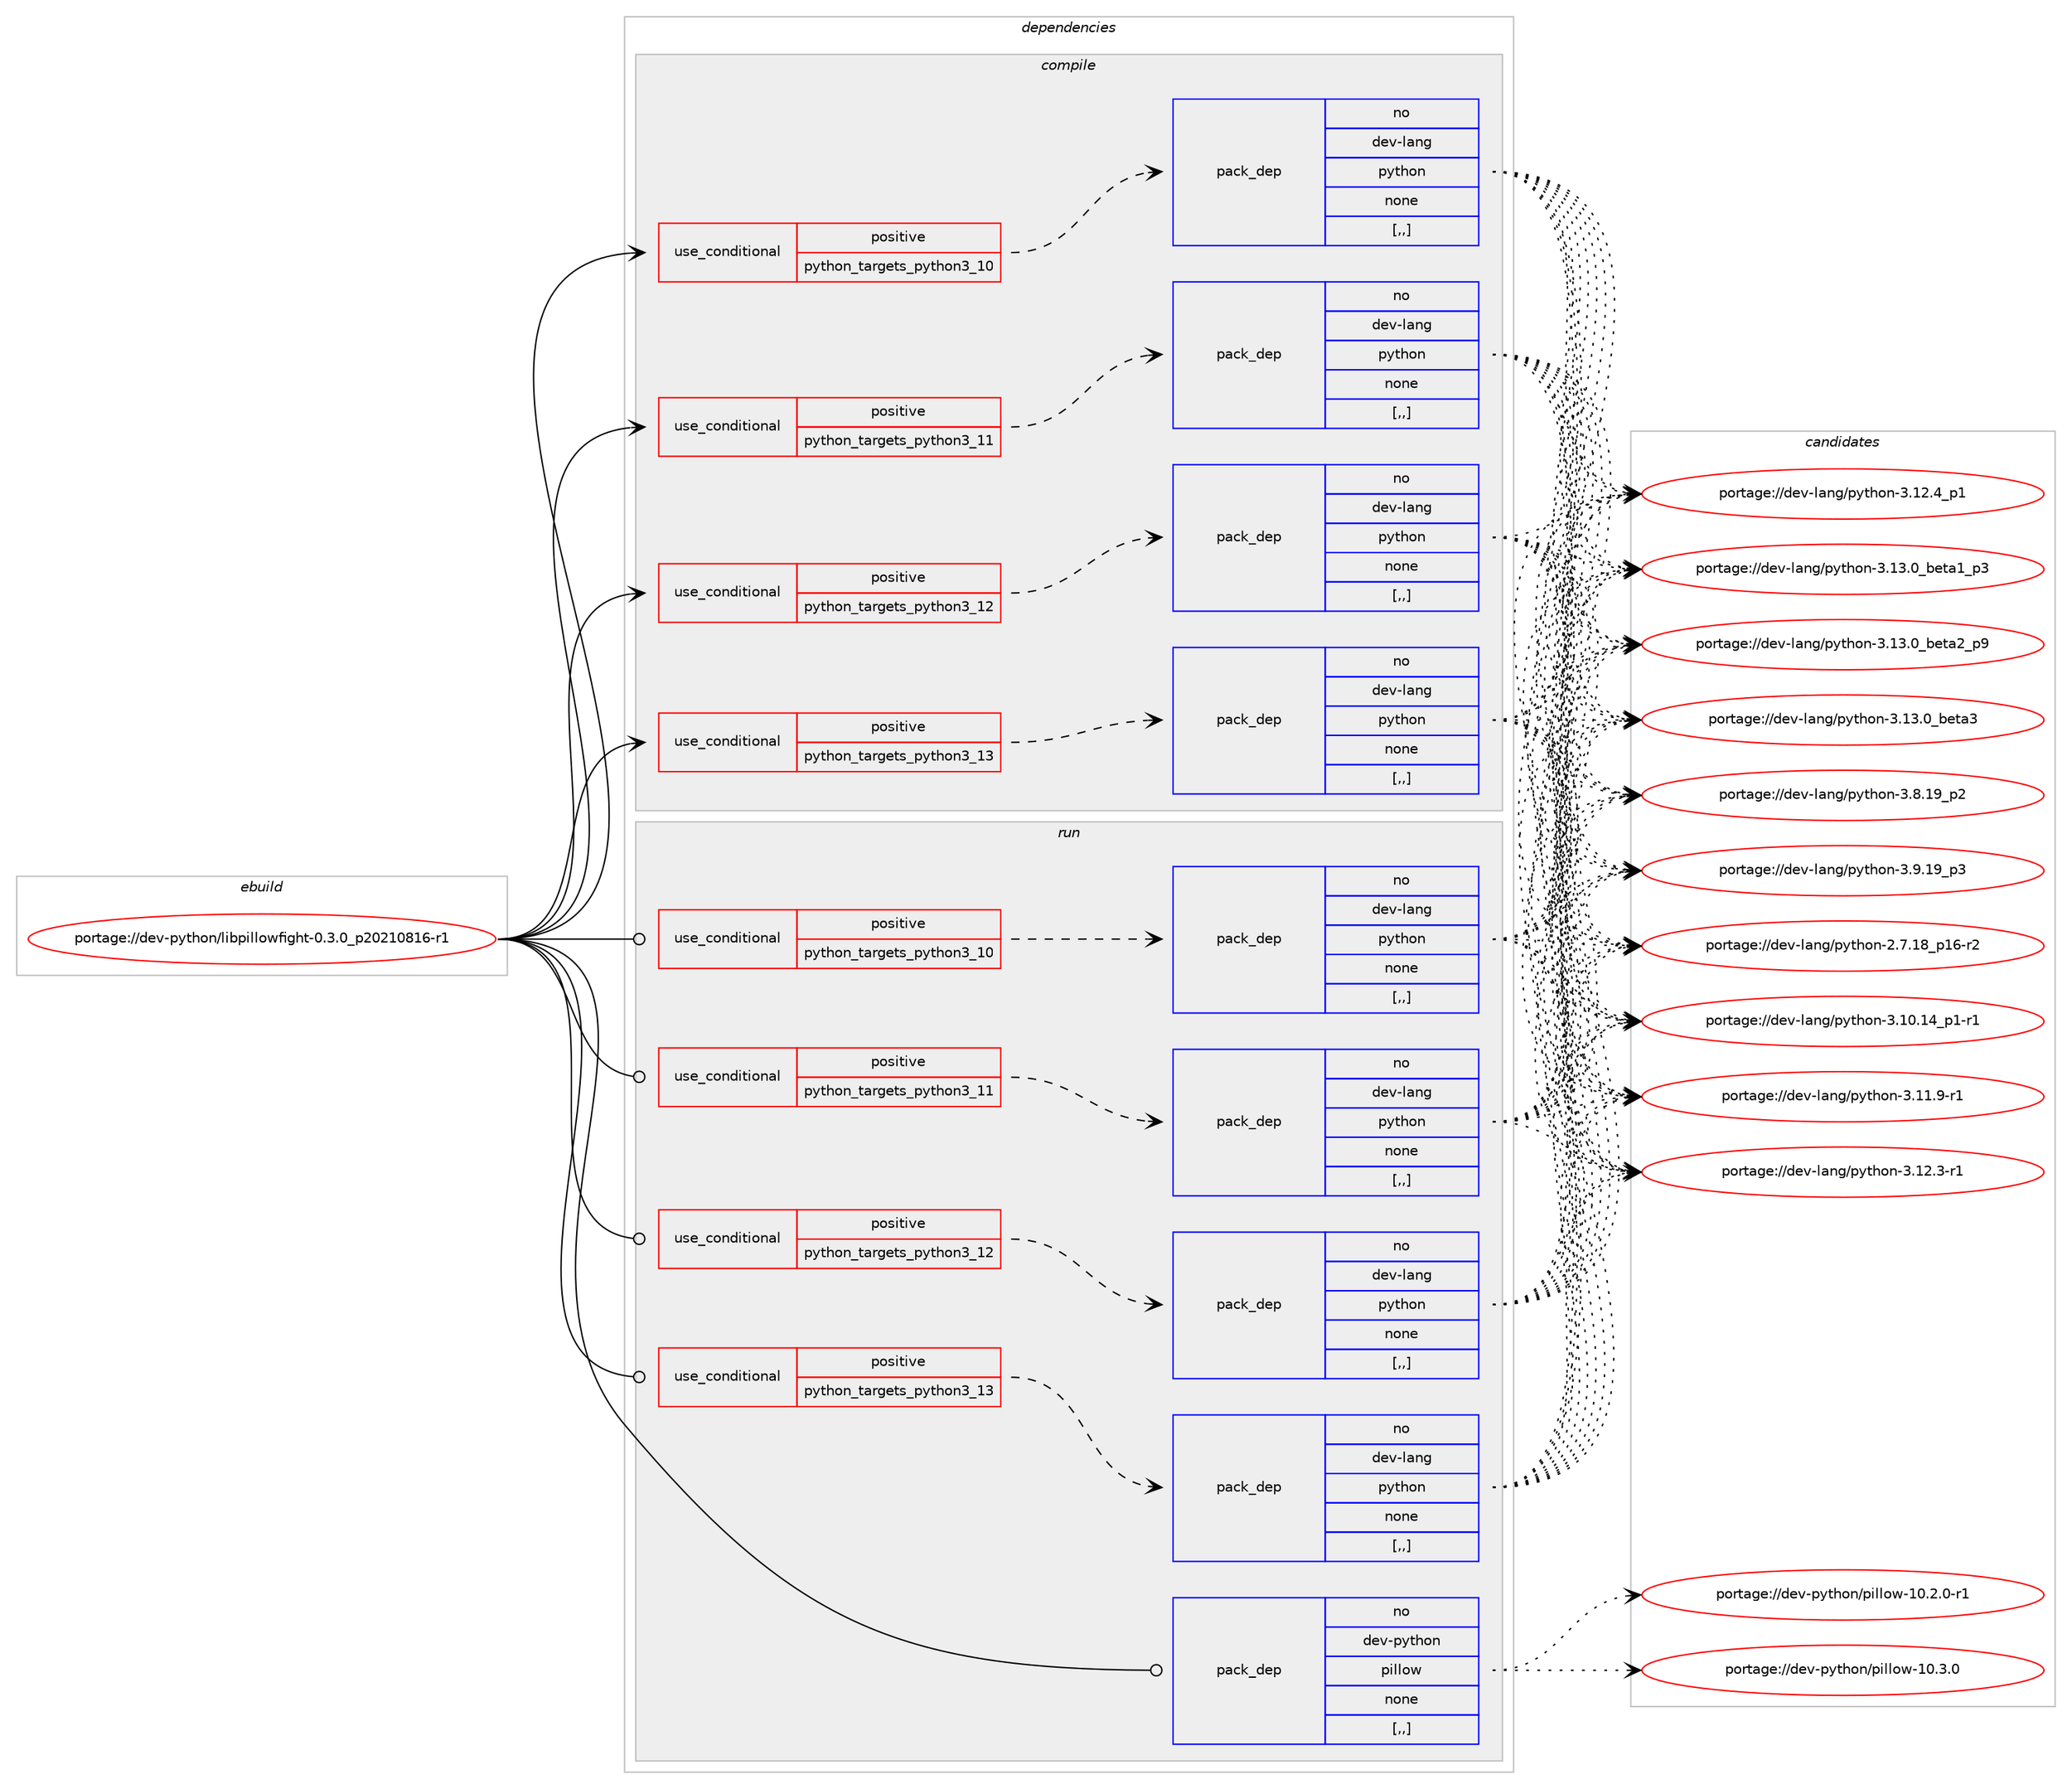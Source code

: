 digraph prolog {

# *************
# Graph options
# *************

newrank=true;
concentrate=true;
compound=true;
graph [rankdir=LR,fontname=Helvetica,fontsize=10,ranksep=1.5];#, ranksep=2.5, nodesep=0.2];
edge  [arrowhead=vee];
node  [fontname=Helvetica,fontsize=10];

# **********
# The ebuild
# **********

subgraph cluster_leftcol {
color=gray;
rank=same;
label=<<i>ebuild</i>>;
id [label="portage://dev-python/libpillowfight-0.3.0_p20210816-r1", color=red, width=4, href="../dev-python/libpillowfight-0.3.0_p20210816-r1.svg"];
}

# ****************
# The dependencies
# ****************

subgraph cluster_midcol {
color=gray;
label=<<i>dependencies</i>>;
subgraph cluster_compile {
fillcolor="#eeeeee";
style=filled;
label=<<i>compile</i>>;
subgraph cond33356 {
dependency146614 [label=<<TABLE BORDER="0" CELLBORDER="1" CELLSPACING="0" CELLPADDING="4"><TR><TD ROWSPAN="3" CELLPADDING="10">use_conditional</TD></TR><TR><TD>positive</TD></TR><TR><TD>python_targets_python3_10</TD></TR></TABLE>>, shape=none, color=red];
subgraph pack112043 {
dependency146615 [label=<<TABLE BORDER="0" CELLBORDER="1" CELLSPACING="0" CELLPADDING="4" WIDTH="220"><TR><TD ROWSPAN="6" CELLPADDING="30">pack_dep</TD></TR><TR><TD WIDTH="110">no</TD></TR><TR><TD>dev-lang</TD></TR><TR><TD>python</TD></TR><TR><TD>none</TD></TR><TR><TD>[,,]</TD></TR></TABLE>>, shape=none, color=blue];
}
dependency146614:e -> dependency146615:w [weight=20,style="dashed",arrowhead="vee"];
}
id:e -> dependency146614:w [weight=20,style="solid",arrowhead="vee"];
subgraph cond33357 {
dependency146616 [label=<<TABLE BORDER="0" CELLBORDER="1" CELLSPACING="0" CELLPADDING="4"><TR><TD ROWSPAN="3" CELLPADDING="10">use_conditional</TD></TR><TR><TD>positive</TD></TR><TR><TD>python_targets_python3_11</TD></TR></TABLE>>, shape=none, color=red];
subgraph pack112044 {
dependency146617 [label=<<TABLE BORDER="0" CELLBORDER="1" CELLSPACING="0" CELLPADDING="4" WIDTH="220"><TR><TD ROWSPAN="6" CELLPADDING="30">pack_dep</TD></TR><TR><TD WIDTH="110">no</TD></TR><TR><TD>dev-lang</TD></TR><TR><TD>python</TD></TR><TR><TD>none</TD></TR><TR><TD>[,,]</TD></TR></TABLE>>, shape=none, color=blue];
}
dependency146616:e -> dependency146617:w [weight=20,style="dashed",arrowhead="vee"];
}
id:e -> dependency146616:w [weight=20,style="solid",arrowhead="vee"];
subgraph cond33358 {
dependency146618 [label=<<TABLE BORDER="0" CELLBORDER="1" CELLSPACING="0" CELLPADDING="4"><TR><TD ROWSPAN="3" CELLPADDING="10">use_conditional</TD></TR><TR><TD>positive</TD></TR><TR><TD>python_targets_python3_12</TD></TR></TABLE>>, shape=none, color=red];
subgraph pack112045 {
dependency146619 [label=<<TABLE BORDER="0" CELLBORDER="1" CELLSPACING="0" CELLPADDING="4" WIDTH="220"><TR><TD ROWSPAN="6" CELLPADDING="30">pack_dep</TD></TR><TR><TD WIDTH="110">no</TD></TR><TR><TD>dev-lang</TD></TR><TR><TD>python</TD></TR><TR><TD>none</TD></TR><TR><TD>[,,]</TD></TR></TABLE>>, shape=none, color=blue];
}
dependency146618:e -> dependency146619:w [weight=20,style="dashed",arrowhead="vee"];
}
id:e -> dependency146618:w [weight=20,style="solid",arrowhead="vee"];
subgraph cond33359 {
dependency146620 [label=<<TABLE BORDER="0" CELLBORDER="1" CELLSPACING="0" CELLPADDING="4"><TR><TD ROWSPAN="3" CELLPADDING="10">use_conditional</TD></TR><TR><TD>positive</TD></TR><TR><TD>python_targets_python3_13</TD></TR></TABLE>>, shape=none, color=red];
subgraph pack112046 {
dependency146621 [label=<<TABLE BORDER="0" CELLBORDER="1" CELLSPACING="0" CELLPADDING="4" WIDTH="220"><TR><TD ROWSPAN="6" CELLPADDING="30">pack_dep</TD></TR><TR><TD WIDTH="110">no</TD></TR><TR><TD>dev-lang</TD></TR><TR><TD>python</TD></TR><TR><TD>none</TD></TR><TR><TD>[,,]</TD></TR></TABLE>>, shape=none, color=blue];
}
dependency146620:e -> dependency146621:w [weight=20,style="dashed",arrowhead="vee"];
}
id:e -> dependency146620:w [weight=20,style="solid",arrowhead="vee"];
}
subgraph cluster_compileandrun {
fillcolor="#eeeeee";
style=filled;
label=<<i>compile and run</i>>;
}
subgraph cluster_run {
fillcolor="#eeeeee";
style=filled;
label=<<i>run</i>>;
subgraph cond33360 {
dependency146622 [label=<<TABLE BORDER="0" CELLBORDER="1" CELLSPACING="0" CELLPADDING="4"><TR><TD ROWSPAN="3" CELLPADDING="10">use_conditional</TD></TR><TR><TD>positive</TD></TR><TR><TD>python_targets_python3_10</TD></TR></TABLE>>, shape=none, color=red];
subgraph pack112047 {
dependency146623 [label=<<TABLE BORDER="0" CELLBORDER="1" CELLSPACING="0" CELLPADDING="4" WIDTH="220"><TR><TD ROWSPAN="6" CELLPADDING="30">pack_dep</TD></TR><TR><TD WIDTH="110">no</TD></TR><TR><TD>dev-lang</TD></TR><TR><TD>python</TD></TR><TR><TD>none</TD></TR><TR><TD>[,,]</TD></TR></TABLE>>, shape=none, color=blue];
}
dependency146622:e -> dependency146623:w [weight=20,style="dashed",arrowhead="vee"];
}
id:e -> dependency146622:w [weight=20,style="solid",arrowhead="odot"];
subgraph cond33361 {
dependency146624 [label=<<TABLE BORDER="0" CELLBORDER="1" CELLSPACING="0" CELLPADDING="4"><TR><TD ROWSPAN="3" CELLPADDING="10">use_conditional</TD></TR><TR><TD>positive</TD></TR><TR><TD>python_targets_python3_11</TD></TR></TABLE>>, shape=none, color=red];
subgraph pack112048 {
dependency146625 [label=<<TABLE BORDER="0" CELLBORDER="1" CELLSPACING="0" CELLPADDING="4" WIDTH="220"><TR><TD ROWSPAN="6" CELLPADDING="30">pack_dep</TD></TR><TR><TD WIDTH="110">no</TD></TR><TR><TD>dev-lang</TD></TR><TR><TD>python</TD></TR><TR><TD>none</TD></TR><TR><TD>[,,]</TD></TR></TABLE>>, shape=none, color=blue];
}
dependency146624:e -> dependency146625:w [weight=20,style="dashed",arrowhead="vee"];
}
id:e -> dependency146624:w [weight=20,style="solid",arrowhead="odot"];
subgraph cond33362 {
dependency146626 [label=<<TABLE BORDER="0" CELLBORDER="1" CELLSPACING="0" CELLPADDING="4"><TR><TD ROWSPAN="3" CELLPADDING="10">use_conditional</TD></TR><TR><TD>positive</TD></TR><TR><TD>python_targets_python3_12</TD></TR></TABLE>>, shape=none, color=red];
subgraph pack112049 {
dependency146627 [label=<<TABLE BORDER="0" CELLBORDER="1" CELLSPACING="0" CELLPADDING="4" WIDTH="220"><TR><TD ROWSPAN="6" CELLPADDING="30">pack_dep</TD></TR><TR><TD WIDTH="110">no</TD></TR><TR><TD>dev-lang</TD></TR><TR><TD>python</TD></TR><TR><TD>none</TD></TR><TR><TD>[,,]</TD></TR></TABLE>>, shape=none, color=blue];
}
dependency146626:e -> dependency146627:w [weight=20,style="dashed",arrowhead="vee"];
}
id:e -> dependency146626:w [weight=20,style="solid",arrowhead="odot"];
subgraph cond33363 {
dependency146628 [label=<<TABLE BORDER="0" CELLBORDER="1" CELLSPACING="0" CELLPADDING="4"><TR><TD ROWSPAN="3" CELLPADDING="10">use_conditional</TD></TR><TR><TD>positive</TD></TR><TR><TD>python_targets_python3_13</TD></TR></TABLE>>, shape=none, color=red];
subgraph pack112050 {
dependency146629 [label=<<TABLE BORDER="0" CELLBORDER="1" CELLSPACING="0" CELLPADDING="4" WIDTH="220"><TR><TD ROWSPAN="6" CELLPADDING="30">pack_dep</TD></TR><TR><TD WIDTH="110">no</TD></TR><TR><TD>dev-lang</TD></TR><TR><TD>python</TD></TR><TR><TD>none</TD></TR><TR><TD>[,,]</TD></TR></TABLE>>, shape=none, color=blue];
}
dependency146628:e -> dependency146629:w [weight=20,style="dashed",arrowhead="vee"];
}
id:e -> dependency146628:w [weight=20,style="solid",arrowhead="odot"];
subgraph pack112051 {
dependency146630 [label=<<TABLE BORDER="0" CELLBORDER="1" CELLSPACING="0" CELLPADDING="4" WIDTH="220"><TR><TD ROWSPAN="6" CELLPADDING="30">pack_dep</TD></TR><TR><TD WIDTH="110">no</TD></TR><TR><TD>dev-python</TD></TR><TR><TD>pillow</TD></TR><TR><TD>none</TD></TR><TR><TD>[,,]</TD></TR></TABLE>>, shape=none, color=blue];
}
id:e -> dependency146630:w [weight=20,style="solid",arrowhead="odot"];
}
}

# **************
# The candidates
# **************

subgraph cluster_choices {
rank=same;
color=gray;
label=<<i>candidates</i>>;

subgraph choice112043 {
color=black;
nodesep=1;
choice100101118451089711010347112121116104111110455046554649569511249544511450 [label="portage://dev-lang/python-2.7.18_p16-r2", color=red, width=4,href="../dev-lang/python-2.7.18_p16-r2.svg"];
choice100101118451089711010347112121116104111110455146494846495295112494511449 [label="portage://dev-lang/python-3.10.14_p1-r1", color=red, width=4,href="../dev-lang/python-3.10.14_p1-r1.svg"];
choice100101118451089711010347112121116104111110455146494946574511449 [label="portage://dev-lang/python-3.11.9-r1", color=red, width=4,href="../dev-lang/python-3.11.9-r1.svg"];
choice100101118451089711010347112121116104111110455146495046514511449 [label="portage://dev-lang/python-3.12.3-r1", color=red, width=4,href="../dev-lang/python-3.12.3-r1.svg"];
choice100101118451089711010347112121116104111110455146495046529511249 [label="portage://dev-lang/python-3.12.4_p1", color=red, width=4,href="../dev-lang/python-3.12.4_p1.svg"];
choice10010111845108971101034711212111610411111045514649514648959810111697499511251 [label="portage://dev-lang/python-3.13.0_beta1_p3", color=red, width=4,href="../dev-lang/python-3.13.0_beta1_p3.svg"];
choice10010111845108971101034711212111610411111045514649514648959810111697509511257 [label="portage://dev-lang/python-3.13.0_beta2_p9", color=red, width=4,href="../dev-lang/python-3.13.0_beta2_p9.svg"];
choice1001011184510897110103471121211161041111104551464951464895981011169751 [label="portage://dev-lang/python-3.13.0_beta3", color=red, width=4,href="../dev-lang/python-3.13.0_beta3.svg"];
choice100101118451089711010347112121116104111110455146564649579511250 [label="portage://dev-lang/python-3.8.19_p2", color=red, width=4,href="../dev-lang/python-3.8.19_p2.svg"];
choice100101118451089711010347112121116104111110455146574649579511251 [label="portage://dev-lang/python-3.9.19_p3", color=red, width=4,href="../dev-lang/python-3.9.19_p3.svg"];
dependency146615:e -> choice100101118451089711010347112121116104111110455046554649569511249544511450:w [style=dotted,weight="100"];
dependency146615:e -> choice100101118451089711010347112121116104111110455146494846495295112494511449:w [style=dotted,weight="100"];
dependency146615:e -> choice100101118451089711010347112121116104111110455146494946574511449:w [style=dotted,weight="100"];
dependency146615:e -> choice100101118451089711010347112121116104111110455146495046514511449:w [style=dotted,weight="100"];
dependency146615:e -> choice100101118451089711010347112121116104111110455146495046529511249:w [style=dotted,weight="100"];
dependency146615:e -> choice10010111845108971101034711212111610411111045514649514648959810111697499511251:w [style=dotted,weight="100"];
dependency146615:e -> choice10010111845108971101034711212111610411111045514649514648959810111697509511257:w [style=dotted,weight="100"];
dependency146615:e -> choice1001011184510897110103471121211161041111104551464951464895981011169751:w [style=dotted,weight="100"];
dependency146615:e -> choice100101118451089711010347112121116104111110455146564649579511250:w [style=dotted,weight="100"];
dependency146615:e -> choice100101118451089711010347112121116104111110455146574649579511251:w [style=dotted,weight="100"];
}
subgraph choice112044 {
color=black;
nodesep=1;
choice100101118451089711010347112121116104111110455046554649569511249544511450 [label="portage://dev-lang/python-2.7.18_p16-r2", color=red, width=4,href="../dev-lang/python-2.7.18_p16-r2.svg"];
choice100101118451089711010347112121116104111110455146494846495295112494511449 [label="portage://dev-lang/python-3.10.14_p1-r1", color=red, width=4,href="../dev-lang/python-3.10.14_p1-r1.svg"];
choice100101118451089711010347112121116104111110455146494946574511449 [label="portage://dev-lang/python-3.11.9-r1", color=red, width=4,href="../dev-lang/python-3.11.9-r1.svg"];
choice100101118451089711010347112121116104111110455146495046514511449 [label="portage://dev-lang/python-3.12.3-r1", color=red, width=4,href="../dev-lang/python-3.12.3-r1.svg"];
choice100101118451089711010347112121116104111110455146495046529511249 [label="portage://dev-lang/python-3.12.4_p1", color=red, width=4,href="../dev-lang/python-3.12.4_p1.svg"];
choice10010111845108971101034711212111610411111045514649514648959810111697499511251 [label="portage://dev-lang/python-3.13.0_beta1_p3", color=red, width=4,href="../dev-lang/python-3.13.0_beta1_p3.svg"];
choice10010111845108971101034711212111610411111045514649514648959810111697509511257 [label="portage://dev-lang/python-3.13.0_beta2_p9", color=red, width=4,href="../dev-lang/python-3.13.0_beta2_p9.svg"];
choice1001011184510897110103471121211161041111104551464951464895981011169751 [label="portage://dev-lang/python-3.13.0_beta3", color=red, width=4,href="../dev-lang/python-3.13.0_beta3.svg"];
choice100101118451089711010347112121116104111110455146564649579511250 [label="portage://dev-lang/python-3.8.19_p2", color=red, width=4,href="../dev-lang/python-3.8.19_p2.svg"];
choice100101118451089711010347112121116104111110455146574649579511251 [label="portage://dev-lang/python-3.9.19_p3", color=red, width=4,href="../dev-lang/python-3.9.19_p3.svg"];
dependency146617:e -> choice100101118451089711010347112121116104111110455046554649569511249544511450:w [style=dotted,weight="100"];
dependency146617:e -> choice100101118451089711010347112121116104111110455146494846495295112494511449:w [style=dotted,weight="100"];
dependency146617:e -> choice100101118451089711010347112121116104111110455146494946574511449:w [style=dotted,weight="100"];
dependency146617:e -> choice100101118451089711010347112121116104111110455146495046514511449:w [style=dotted,weight="100"];
dependency146617:e -> choice100101118451089711010347112121116104111110455146495046529511249:w [style=dotted,weight="100"];
dependency146617:e -> choice10010111845108971101034711212111610411111045514649514648959810111697499511251:w [style=dotted,weight="100"];
dependency146617:e -> choice10010111845108971101034711212111610411111045514649514648959810111697509511257:w [style=dotted,weight="100"];
dependency146617:e -> choice1001011184510897110103471121211161041111104551464951464895981011169751:w [style=dotted,weight="100"];
dependency146617:e -> choice100101118451089711010347112121116104111110455146564649579511250:w [style=dotted,weight="100"];
dependency146617:e -> choice100101118451089711010347112121116104111110455146574649579511251:w [style=dotted,weight="100"];
}
subgraph choice112045 {
color=black;
nodesep=1;
choice100101118451089711010347112121116104111110455046554649569511249544511450 [label="portage://dev-lang/python-2.7.18_p16-r2", color=red, width=4,href="../dev-lang/python-2.7.18_p16-r2.svg"];
choice100101118451089711010347112121116104111110455146494846495295112494511449 [label="portage://dev-lang/python-3.10.14_p1-r1", color=red, width=4,href="../dev-lang/python-3.10.14_p1-r1.svg"];
choice100101118451089711010347112121116104111110455146494946574511449 [label="portage://dev-lang/python-3.11.9-r1", color=red, width=4,href="../dev-lang/python-3.11.9-r1.svg"];
choice100101118451089711010347112121116104111110455146495046514511449 [label="portage://dev-lang/python-3.12.3-r1", color=red, width=4,href="../dev-lang/python-3.12.3-r1.svg"];
choice100101118451089711010347112121116104111110455146495046529511249 [label="portage://dev-lang/python-3.12.4_p1", color=red, width=4,href="../dev-lang/python-3.12.4_p1.svg"];
choice10010111845108971101034711212111610411111045514649514648959810111697499511251 [label="portage://dev-lang/python-3.13.0_beta1_p3", color=red, width=4,href="../dev-lang/python-3.13.0_beta1_p3.svg"];
choice10010111845108971101034711212111610411111045514649514648959810111697509511257 [label="portage://dev-lang/python-3.13.0_beta2_p9", color=red, width=4,href="../dev-lang/python-3.13.0_beta2_p9.svg"];
choice1001011184510897110103471121211161041111104551464951464895981011169751 [label="portage://dev-lang/python-3.13.0_beta3", color=red, width=4,href="../dev-lang/python-3.13.0_beta3.svg"];
choice100101118451089711010347112121116104111110455146564649579511250 [label="portage://dev-lang/python-3.8.19_p2", color=red, width=4,href="../dev-lang/python-3.8.19_p2.svg"];
choice100101118451089711010347112121116104111110455146574649579511251 [label="portage://dev-lang/python-3.9.19_p3", color=red, width=4,href="../dev-lang/python-3.9.19_p3.svg"];
dependency146619:e -> choice100101118451089711010347112121116104111110455046554649569511249544511450:w [style=dotted,weight="100"];
dependency146619:e -> choice100101118451089711010347112121116104111110455146494846495295112494511449:w [style=dotted,weight="100"];
dependency146619:e -> choice100101118451089711010347112121116104111110455146494946574511449:w [style=dotted,weight="100"];
dependency146619:e -> choice100101118451089711010347112121116104111110455146495046514511449:w [style=dotted,weight="100"];
dependency146619:e -> choice100101118451089711010347112121116104111110455146495046529511249:w [style=dotted,weight="100"];
dependency146619:e -> choice10010111845108971101034711212111610411111045514649514648959810111697499511251:w [style=dotted,weight="100"];
dependency146619:e -> choice10010111845108971101034711212111610411111045514649514648959810111697509511257:w [style=dotted,weight="100"];
dependency146619:e -> choice1001011184510897110103471121211161041111104551464951464895981011169751:w [style=dotted,weight="100"];
dependency146619:e -> choice100101118451089711010347112121116104111110455146564649579511250:w [style=dotted,weight="100"];
dependency146619:e -> choice100101118451089711010347112121116104111110455146574649579511251:w [style=dotted,weight="100"];
}
subgraph choice112046 {
color=black;
nodesep=1;
choice100101118451089711010347112121116104111110455046554649569511249544511450 [label="portage://dev-lang/python-2.7.18_p16-r2", color=red, width=4,href="../dev-lang/python-2.7.18_p16-r2.svg"];
choice100101118451089711010347112121116104111110455146494846495295112494511449 [label="portage://dev-lang/python-3.10.14_p1-r1", color=red, width=4,href="../dev-lang/python-3.10.14_p1-r1.svg"];
choice100101118451089711010347112121116104111110455146494946574511449 [label="portage://dev-lang/python-3.11.9-r1", color=red, width=4,href="../dev-lang/python-3.11.9-r1.svg"];
choice100101118451089711010347112121116104111110455146495046514511449 [label="portage://dev-lang/python-3.12.3-r1", color=red, width=4,href="../dev-lang/python-3.12.3-r1.svg"];
choice100101118451089711010347112121116104111110455146495046529511249 [label="portage://dev-lang/python-3.12.4_p1", color=red, width=4,href="../dev-lang/python-3.12.4_p1.svg"];
choice10010111845108971101034711212111610411111045514649514648959810111697499511251 [label="portage://dev-lang/python-3.13.0_beta1_p3", color=red, width=4,href="../dev-lang/python-3.13.0_beta1_p3.svg"];
choice10010111845108971101034711212111610411111045514649514648959810111697509511257 [label="portage://dev-lang/python-3.13.0_beta2_p9", color=red, width=4,href="../dev-lang/python-3.13.0_beta2_p9.svg"];
choice1001011184510897110103471121211161041111104551464951464895981011169751 [label="portage://dev-lang/python-3.13.0_beta3", color=red, width=4,href="../dev-lang/python-3.13.0_beta3.svg"];
choice100101118451089711010347112121116104111110455146564649579511250 [label="portage://dev-lang/python-3.8.19_p2", color=red, width=4,href="../dev-lang/python-3.8.19_p2.svg"];
choice100101118451089711010347112121116104111110455146574649579511251 [label="portage://dev-lang/python-3.9.19_p3", color=red, width=4,href="../dev-lang/python-3.9.19_p3.svg"];
dependency146621:e -> choice100101118451089711010347112121116104111110455046554649569511249544511450:w [style=dotted,weight="100"];
dependency146621:e -> choice100101118451089711010347112121116104111110455146494846495295112494511449:w [style=dotted,weight="100"];
dependency146621:e -> choice100101118451089711010347112121116104111110455146494946574511449:w [style=dotted,weight="100"];
dependency146621:e -> choice100101118451089711010347112121116104111110455146495046514511449:w [style=dotted,weight="100"];
dependency146621:e -> choice100101118451089711010347112121116104111110455146495046529511249:w [style=dotted,weight="100"];
dependency146621:e -> choice10010111845108971101034711212111610411111045514649514648959810111697499511251:w [style=dotted,weight="100"];
dependency146621:e -> choice10010111845108971101034711212111610411111045514649514648959810111697509511257:w [style=dotted,weight="100"];
dependency146621:e -> choice1001011184510897110103471121211161041111104551464951464895981011169751:w [style=dotted,weight="100"];
dependency146621:e -> choice100101118451089711010347112121116104111110455146564649579511250:w [style=dotted,weight="100"];
dependency146621:e -> choice100101118451089711010347112121116104111110455146574649579511251:w [style=dotted,weight="100"];
}
subgraph choice112047 {
color=black;
nodesep=1;
choice100101118451089711010347112121116104111110455046554649569511249544511450 [label="portage://dev-lang/python-2.7.18_p16-r2", color=red, width=4,href="../dev-lang/python-2.7.18_p16-r2.svg"];
choice100101118451089711010347112121116104111110455146494846495295112494511449 [label="portage://dev-lang/python-3.10.14_p1-r1", color=red, width=4,href="../dev-lang/python-3.10.14_p1-r1.svg"];
choice100101118451089711010347112121116104111110455146494946574511449 [label="portage://dev-lang/python-3.11.9-r1", color=red, width=4,href="../dev-lang/python-3.11.9-r1.svg"];
choice100101118451089711010347112121116104111110455146495046514511449 [label="portage://dev-lang/python-3.12.3-r1", color=red, width=4,href="../dev-lang/python-3.12.3-r1.svg"];
choice100101118451089711010347112121116104111110455146495046529511249 [label="portage://dev-lang/python-3.12.4_p1", color=red, width=4,href="../dev-lang/python-3.12.4_p1.svg"];
choice10010111845108971101034711212111610411111045514649514648959810111697499511251 [label="portage://dev-lang/python-3.13.0_beta1_p3", color=red, width=4,href="../dev-lang/python-3.13.0_beta1_p3.svg"];
choice10010111845108971101034711212111610411111045514649514648959810111697509511257 [label="portage://dev-lang/python-3.13.0_beta2_p9", color=red, width=4,href="../dev-lang/python-3.13.0_beta2_p9.svg"];
choice1001011184510897110103471121211161041111104551464951464895981011169751 [label="portage://dev-lang/python-3.13.0_beta3", color=red, width=4,href="../dev-lang/python-3.13.0_beta3.svg"];
choice100101118451089711010347112121116104111110455146564649579511250 [label="portage://dev-lang/python-3.8.19_p2", color=red, width=4,href="../dev-lang/python-3.8.19_p2.svg"];
choice100101118451089711010347112121116104111110455146574649579511251 [label="portage://dev-lang/python-3.9.19_p3", color=red, width=4,href="../dev-lang/python-3.9.19_p3.svg"];
dependency146623:e -> choice100101118451089711010347112121116104111110455046554649569511249544511450:w [style=dotted,weight="100"];
dependency146623:e -> choice100101118451089711010347112121116104111110455146494846495295112494511449:w [style=dotted,weight="100"];
dependency146623:e -> choice100101118451089711010347112121116104111110455146494946574511449:w [style=dotted,weight="100"];
dependency146623:e -> choice100101118451089711010347112121116104111110455146495046514511449:w [style=dotted,weight="100"];
dependency146623:e -> choice100101118451089711010347112121116104111110455146495046529511249:w [style=dotted,weight="100"];
dependency146623:e -> choice10010111845108971101034711212111610411111045514649514648959810111697499511251:w [style=dotted,weight="100"];
dependency146623:e -> choice10010111845108971101034711212111610411111045514649514648959810111697509511257:w [style=dotted,weight="100"];
dependency146623:e -> choice1001011184510897110103471121211161041111104551464951464895981011169751:w [style=dotted,weight="100"];
dependency146623:e -> choice100101118451089711010347112121116104111110455146564649579511250:w [style=dotted,weight="100"];
dependency146623:e -> choice100101118451089711010347112121116104111110455146574649579511251:w [style=dotted,weight="100"];
}
subgraph choice112048 {
color=black;
nodesep=1;
choice100101118451089711010347112121116104111110455046554649569511249544511450 [label="portage://dev-lang/python-2.7.18_p16-r2", color=red, width=4,href="../dev-lang/python-2.7.18_p16-r2.svg"];
choice100101118451089711010347112121116104111110455146494846495295112494511449 [label="portage://dev-lang/python-3.10.14_p1-r1", color=red, width=4,href="../dev-lang/python-3.10.14_p1-r1.svg"];
choice100101118451089711010347112121116104111110455146494946574511449 [label="portage://dev-lang/python-3.11.9-r1", color=red, width=4,href="../dev-lang/python-3.11.9-r1.svg"];
choice100101118451089711010347112121116104111110455146495046514511449 [label="portage://dev-lang/python-3.12.3-r1", color=red, width=4,href="../dev-lang/python-3.12.3-r1.svg"];
choice100101118451089711010347112121116104111110455146495046529511249 [label="portage://dev-lang/python-3.12.4_p1", color=red, width=4,href="../dev-lang/python-3.12.4_p1.svg"];
choice10010111845108971101034711212111610411111045514649514648959810111697499511251 [label="portage://dev-lang/python-3.13.0_beta1_p3", color=red, width=4,href="../dev-lang/python-3.13.0_beta1_p3.svg"];
choice10010111845108971101034711212111610411111045514649514648959810111697509511257 [label="portage://dev-lang/python-3.13.0_beta2_p9", color=red, width=4,href="../dev-lang/python-3.13.0_beta2_p9.svg"];
choice1001011184510897110103471121211161041111104551464951464895981011169751 [label="portage://dev-lang/python-3.13.0_beta3", color=red, width=4,href="../dev-lang/python-3.13.0_beta3.svg"];
choice100101118451089711010347112121116104111110455146564649579511250 [label="portage://dev-lang/python-3.8.19_p2", color=red, width=4,href="../dev-lang/python-3.8.19_p2.svg"];
choice100101118451089711010347112121116104111110455146574649579511251 [label="portage://dev-lang/python-3.9.19_p3", color=red, width=4,href="../dev-lang/python-3.9.19_p3.svg"];
dependency146625:e -> choice100101118451089711010347112121116104111110455046554649569511249544511450:w [style=dotted,weight="100"];
dependency146625:e -> choice100101118451089711010347112121116104111110455146494846495295112494511449:w [style=dotted,weight="100"];
dependency146625:e -> choice100101118451089711010347112121116104111110455146494946574511449:w [style=dotted,weight="100"];
dependency146625:e -> choice100101118451089711010347112121116104111110455146495046514511449:w [style=dotted,weight="100"];
dependency146625:e -> choice100101118451089711010347112121116104111110455146495046529511249:w [style=dotted,weight="100"];
dependency146625:e -> choice10010111845108971101034711212111610411111045514649514648959810111697499511251:w [style=dotted,weight="100"];
dependency146625:e -> choice10010111845108971101034711212111610411111045514649514648959810111697509511257:w [style=dotted,weight="100"];
dependency146625:e -> choice1001011184510897110103471121211161041111104551464951464895981011169751:w [style=dotted,weight="100"];
dependency146625:e -> choice100101118451089711010347112121116104111110455146564649579511250:w [style=dotted,weight="100"];
dependency146625:e -> choice100101118451089711010347112121116104111110455146574649579511251:w [style=dotted,weight="100"];
}
subgraph choice112049 {
color=black;
nodesep=1;
choice100101118451089711010347112121116104111110455046554649569511249544511450 [label="portage://dev-lang/python-2.7.18_p16-r2", color=red, width=4,href="../dev-lang/python-2.7.18_p16-r2.svg"];
choice100101118451089711010347112121116104111110455146494846495295112494511449 [label="portage://dev-lang/python-3.10.14_p1-r1", color=red, width=4,href="../dev-lang/python-3.10.14_p1-r1.svg"];
choice100101118451089711010347112121116104111110455146494946574511449 [label="portage://dev-lang/python-3.11.9-r1", color=red, width=4,href="../dev-lang/python-3.11.9-r1.svg"];
choice100101118451089711010347112121116104111110455146495046514511449 [label="portage://dev-lang/python-3.12.3-r1", color=red, width=4,href="../dev-lang/python-3.12.3-r1.svg"];
choice100101118451089711010347112121116104111110455146495046529511249 [label="portage://dev-lang/python-3.12.4_p1", color=red, width=4,href="../dev-lang/python-3.12.4_p1.svg"];
choice10010111845108971101034711212111610411111045514649514648959810111697499511251 [label="portage://dev-lang/python-3.13.0_beta1_p3", color=red, width=4,href="../dev-lang/python-3.13.0_beta1_p3.svg"];
choice10010111845108971101034711212111610411111045514649514648959810111697509511257 [label="portage://dev-lang/python-3.13.0_beta2_p9", color=red, width=4,href="../dev-lang/python-3.13.0_beta2_p9.svg"];
choice1001011184510897110103471121211161041111104551464951464895981011169751 [label="portage://dev-lang/python-3.13.0_beta3", color=red, width=4,href="../dev-lang/python-3.13.0_beta3.svg"];
choice100101118451089711010347112121116104111110455146564649579511250 [label="portage://dev-lang/python-3.8.19_p2", color=red, width=4,href="../dev-lang/python-3.8.19_p2.svg"];
choice100101118451089711010347112121116104111110455146574649579511251 [label="portage://dev-lang/python-3.9.19_p3", color=red, width=4,href="../dev-lang/python-3.9.19_p3.svg"];
dependency146627:e -> choice100101118451089711010347112121116104111110455046554649569511249544511450:w [style=dotted,weight="100"];
dependency146627:e -> choice100101118451089711010347112121116104111110455146494846495295112494511449:w [style=dotted,weight="100"];
dependency146627:e -> choice100101118451089711010347112121116104111110455146494946574511449:w [style=dotted,weight="100"];
dependency146627:e -> choice100101118451089711010347112121116104111110455146495046514511449:w [style=dotted,weight="100"];
dependency146627:e -> choice100101118451089711010347112121116104111110455146495046529511249:w [style=dotted,weight="100"];
dependency146627:e -> choice10010111845108971101034711212111610411111045514649514648959810111697499511251:w [style=dotted,weight="100"];
dependency146627:e -> choice10010111845108971101034711212111610411111045514649514648959810111697509511257:w [style=dotted,weight="100"];
dependency146627:e -> choice1001011184510897110103471121211161041111104551464951464895981011169751:w [style=dotted,weight="100"];
dependency146627:e -> choice100101118451089711010347112121116104111110455146564649579511250:w [style=dotted,weight="100"];
dependency146627:e -> choice100101118451089711010347112121116104111110455146574649579511251:w [style=dotted,weight="100"];
}
subgraph choice112050 {
color=black;
nodesep=1;
choice100101118451089711010347112121116104111110455046554649569511249544511450 [label="portage://dev-lang/python-2.7.18_p16-r2", color=red, width=4,href="../dev-lang/python-2.7.18_p16-r2.svg"];
choice100101118451089711010347112121116104111110455146494846495295112494511449 [label="portage://dev-lang/python-3.10.14_p1-r1", color=red, width=4,href="../dev-lang/python-3.10.14_p1-r1.svg"];
choice100101118451089711010347112121116104111110455146494946574511449 [label="portage://dev-lang/python-3.11.9-r1", color=red, width=4,href="../dev-lang/python-3.11.9-r1.svg"];
choice100101118451089711010347112121116104111110455146495046514511449 [label="portage://dev-lang/python-3.12.3-r1", color=red, width=4,href="../dev-lang/python-3.12.3-r1.svg"];
choice100101118451089711010347112121116104111110455146495046529511249 [label="portage://dev-lang/python-3.12.4_p1", color=red, width=4,href="../dev-lang/python-3.12.4_p1.svg"];
choice10010111845108971101034711212111610411111045514649514648959810111697499511251 [label="portage://dev-lang/python-3.13.0_beta1_p3", color=red, width=4,href="../dev-lang/python-3.13.0_beta1_p3.svg"];
choice10010111845108971101034711212111610411111045514649514648959810111697509511257 [label="portage://dev-lang/python-3.13.0_beta2_p9", color=red, width=4,href="../dev-lang/python-3.13.0_beta2_p9.svg"];
choice1001011184510897110103471121211161041111104551464951464895981011169751 [label="portage://dev-lang/python-3.13.0_beta3", color=red, width=4,href="../dev-lang/python-3.13.0_beta3.svg"];
choice100101118451089711010347112121116104111110455146564649579511250 [label="portage://dev-lang/python-3.8.19_p2", color=red, width=4,href="../dev-lang/python-3.8.19_p2.svg"];
choice100101118451089711010347112121116104111110455146574649579511251 [label="portage://dev-lang/python-3.9.19_p3", color=red, width=4,href="../dev-lang/python-3.9.19_p3.svg"];
dependency146629:e -> choice100101118451089711010347112121116104111110455046554649569511249544511450:w [style=dotted,weight="100"];
dependency146629:e -> choice100101118451089711010347112121116104111110455146494846495295112494511449:w [style=dotted,weight="100"];
dependency146629:e -> choice100101118451089711010347112121116104111110455146494946574511449:w [style=dotted,weight="100"];
dependency146629:e -> choice100101118451089711010347112121116104111110455146495046514511449:w [style=dotted,weight="100"];
dependency146629:e -> choice100101118451089711010347112121116104111110455146495046529511249:w [style=dotted,weight="100"];
dependency146629:e -> choice10010111845108971101034711212111610411111045514649514648959810111697499511251:w [style=dotted,weight="100"];
dependency146629:e -> choice10010111845108971101034711212111610411111045514649514648959810111697509511257:w [style=dotted,weight="100"];
dependency146629:e -> choice1001011184510897110103471121211161041111104551464951464895981011169751:w [style=dotted,weight="100"];
dependency146629:e -> choice100101118451089711010347112121116104111110455146564649579511250:w [style=dotted,weight="100"];
dependency146629:e -> choice100101118451089711010347112121116104111110455146574649579511251:w [style=dotted,weight="100"];
}
subgraph choice112051 {
color=black;
nodesep=1;
choice1001011184511212111610411111047112105108108111119454948465046484511449 [label="portage://dev-python/pillow-10.2.0-r1", color=red, width=4,href="../dev-python/pillow-10.2.0-r1.svg"];
choice100101118451121211161041111104711210510810811111945494846514648 [label="portage://dev-python/pillow-10.3.0", color=red, width=4,href="../dev-python/pillow-10.3.0.svg"];
dependency146630:e -> choice1001011184511212111610411111047112105108108111119454948465046484511449:w [style=dotted,weight="100"];
dependency146630:e -> choice100101118451121211161041111104711210510810811111945494846514648:w [style=dotted,weight="100"];
}
}

}
